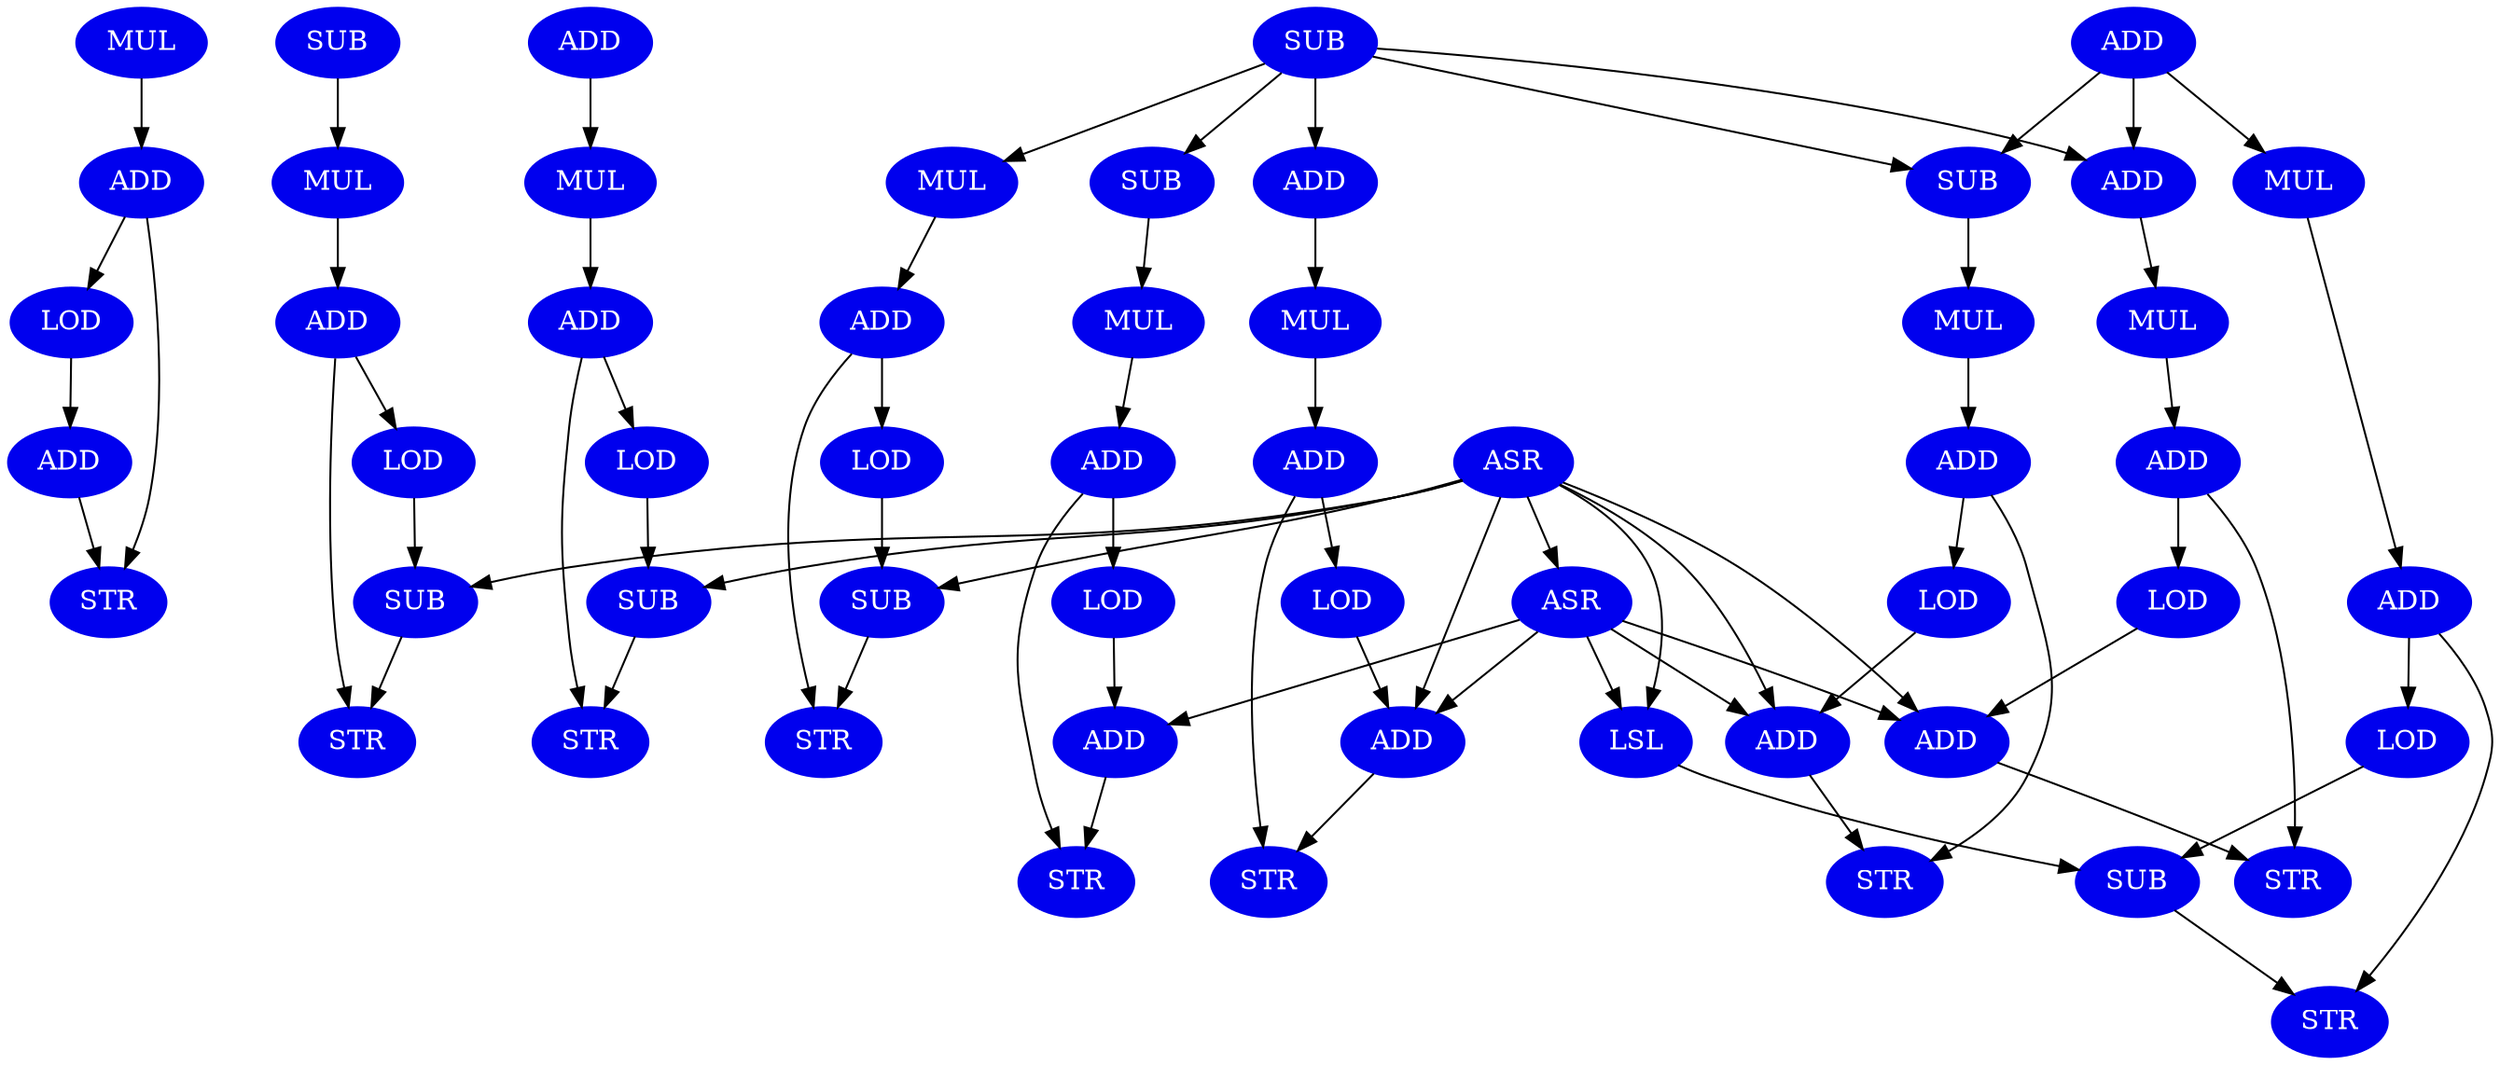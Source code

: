 digraph collapse_pyr_dfg__113 {
    node [fontcolor=white,style=filled,color=blue2];
    MUL_0 [label = MUL ];
    ADD_3 [label = ADD ];
    LOD_5 [label = LOD ];
    ADD_7 [label = ADD ];
    STR_9 [label = STR ];
    ASR_11 [label = ASR ];
    SUB_15 [label = SUB ];
    MUL_16 [label = MUL ];
    ADD_19 [label = ADD ];
    LOD_21 [label = LOD ];
    SUB_23 [label = SUB ];
    STR_25 [label = STR ];
    ADD_27 [label = ADD ];
    MUL_28 [label = MUL ];
    ADD_31 [label = ADD ];
    LOD_33 [label = LOD ];
    SUB_35 [label = SUB ];
    STR_37 [label = STR ];
    SUB_38 [label = SUB ];
    MUL_41 [label = MUL ];
    ADD_44 [label = ADD ];
    LOD_46 [label = LOD ];
    SUB_48 [label = SUB ];
    STR_50 [label = STR ];
    ASR_52 [label = ASR ];
    SUB_56 [label = SUB ];
    MUL_57 [label = MUL ];
    ADD_60 [label = ADD ];
    LOD_62 [label = LOD ];
    ADD_64 [label = ADD ];
    STR_66 [label = STR ];
    ADD_68 [label = ADD ];
    MUL_69 [label = MUL ];
    ADD_72 [label = ADD ];
    LOD_74 [label = LOD ];
    ADD_76 [label = ADD ];
    STR_78 [label = STR ];
    ADD_79 [label = ADD ];
    MUL_82 [label = MUL ];
    ADD_85 [label = ADD ];
    LOD_87 [label = LOD ];
    LSL_90 [label = LSL ];
    SUB_91 [label = SUB ];
    STR_93 [label = STR ];
    SUB_95 [label = SUB ];
    MUL_96 [label = MUL ];
    ADD_99 [label = ADD ];
    LOD_101 [label = LOD ];
    ADD_103 [label = ADD ];
    STR_105 [label = STR ];
    ADD_107 [label = ADD ];
    MUL_108 [label = MUL ];
    ADD_111 [label = ADD ];
    LOD_113 [label = LOD ];
    ADD_115 [label = ADD ];
    STR_117 [label = STR ];
    MUL_0 -> ADD_3 [ name = 0 ];
    ADD_3 -> LOD_5 [ name = 1 ];
    ADD_3 -> STR_9 [ name = 2 ];
    LOD_5 -> ADD_7 [ name = 3 ];
    ADD_7 -> STR_9 [ name = 4 ];
    ASR_11 -> SUB_23 [ name = 6 ];
    ASR_11 -> SUB_35 [ name = 7 ];
    ASR_11 -> SUB_48 [ name = 8 ];
    ASR_11 -> ASR_52 [ name = 9 ];
    ASR_11 -> ADD_76 [ name = 10 ];
    ASR_11 -> LSL_90 [ name = 11 ];
    ASR_11 -> ADD_103 [ name = 12 ];
    ASR_11 -> ADD_115 [ name = 13 ];
    SUB_15 -> MUL_16 [ name = 15 ];
    MUL_16 -> ADD_19 [ name = 16 ];
    ADD_19 -> LOD_21 [ name = 17 ];
    ADD_19 -> STR_25 [ name = 18 ];
    LOD_21 -> SUB_23 [ name = 19 ];
    SUB_23 -> STR_25 [ name = 20 ];
    ADD_27 -> MUL_28 [ name = 22 ];
    MUL_28 -> ADD_31 [ name = 23 ];
    ADD_31 -> LOD_33 [ name = 24 ];
    ADD_31 -> STR_37 [ name = 25 ];
    LOD_33 -> SUB_35 [ name = 26 ];
    SUB_35 -> STR_37 [ name = 27 ];
    SUB_38 -> MUL_41 [ name = 28 ];
    SUB_38 -> SUB_56 [ name = 29 ];
    SUB_38 -> ADD_68 [ name = 30 ];
    SUB_38 -> SUB_95 [ name = 31 ];
    SUB_38 -> ADD_107 [ name = 32 ];
    MUL_41 -> ADD_44 [ name = 33 ];
    ADD_44 -> LOD_46 [ name = 34 ];
    ADD_44 -> STR_50 [ name = 35 ];
    LOD_46 -> SUB_48 [ name = 36 ];
    SUB_48 -> STR_50 [ name = 37 ];
    ASR_52 -> ADD_64 [ name = 39 ];
    ASR_52 -> ADD_76 [ name = 40 ];
    ASR_52 -> LSL_90 [ name = 41 ];
    ASR_52 -> ADD_103 [ name = 42 ];
    ASR_52 -> ADD_115 [ name = 43 ];
    SUB_56 -> MUL_57 [ name = 45 ];
    MUL_57 -> ADD_60 [ name = 46 ];
    ADD_60 -> LOD_62 [ name = 47 ];
    ADD_60 -> STR_66 [ name = 48 ];
    LOD_62 -> ADD_64 [ name = 49 ];
    ADD_64 -> STR_66 [ name = 50 ];
    ADD_68 -> MUL_69 [ name = 52 ];
    MUL_69 -> ADD_72 [ name = 53 ];
    ADD_72 -> LOD_74 [ name = 54 ];
    ADD_72 -> STR_78 [ name = 55 ];
    LOD_74 -> ADD_76 [ name = 56 ];
    ADD_76 -> STR_78 [ name = 57 ];
    ADD_79 -> MUL_82 [ name = 58 ];
    ADD_79 -> SUB_95 [ name = 59 ];
    ADD_79 -> ADD_107 [ name = 60 ];
    MUL_82 -> ADD_85 [ name = 61 ];
    ADD_85 -> LOD_87 [ name = 62 ];
    ADD_85 -> STR_93 [ name = 63 ];
    LOD_87 -> SUB_91 [ name = 64 ];
    LSL_90 -> SUB_91 [ name = 66 ];
    SUB_91 -> STR_93 [ name = 67 ];
    SUB_95 -> MUL_96 [ name = 69 ];
    MUL_96 -> ADD_99 [ name = 70 ];
    ADD_99 -> LOD_101 [ name = 71 ];
    ADD_99 -> STR_105 [ name = 72 ];
    LOD_101 -> ADD_103 [ name = 73 ];
    ADD_103 -> STR_105 [ name = 74 ];
    ADD_107 -> MUL_108 [ name = 76 ];
    MUL_108 -> ADD_111 [ name = 77 ];
    ADD_111 -> LOD_113 [ name = 78 ];
    ADD_111 -> STR_117 [ name = 79 ];
    LOD_113 -> ADD_115 [ name = 80 ];
    ADD_115 -> STR_117 [ name = 81 ];
}